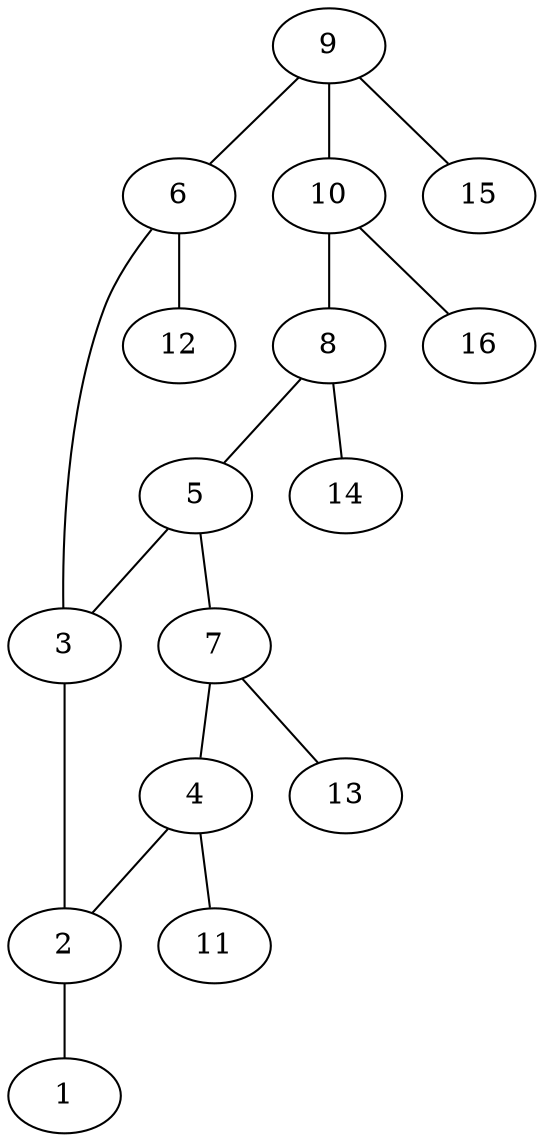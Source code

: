 graph molecule_1761 {
	1	 [chem=O];
	2	 [chem=C];
	2 -- 1	 [valence=2];
	3	 [chem=C];
	3 -- 2	 [valence=1];
	4	 [chem=N];
	4 -- 2	 [valence=1];
	11	 [chem=H];
	4 -- 11	 [valence=1];
	5	 [chem=C];
	5 -- 3	 [valence=2];
	7	 [chem=N];
	5 -- 7	 [valence=1];
	6	 [chem=C];
	6 -- 3	 [valence=1];
	12	 [chem=H];
	6 -- 12	 [valence=1];
	7 -- 4	 [valence=1];
	13	 [chem=H];
	7 -- 13	 [valence=1];
	8	 [chem=C];
	8 -- 5	 [valence=1];
	14	 [chem=H];
	8 -- 14	 [valence=1];
	9	 [chem=C];
	9 -- 6	 [valence=2];
	10	 [chem=C];
	9 -- 10	 [valence=1];
	15	 [chem=H];
	9 -- 15	 [valence=1];
	10 -- 8	 [valence=2];
	16	 [chem=H];
	10 -- 16	 [valence=1];
}
